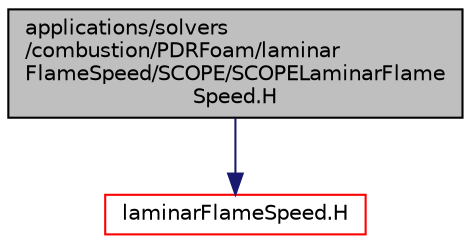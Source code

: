 digraph "applications/solvers/combustion/PDRFoam/laminarFlameSpeed/SCOPE/SCOPELaminarFlameSpeed.H"
{
  bgcolor="transparent";
  edge [fontname="Helvetica",fontsize="10",labelfontname="Helvetica",labelfontsize="10"];
  node [fontname="Helvetica",fontsize="10",shape=record];
  Node1 [label="applications/solvers\l/combustion/PDRFoam/laminar\lFlameSpeed/SCOPE/SCOPELaminarFlame\lSpeed.H",height=0.2,width=0.4,color="black", fillcolor="grey75", style="filled" fontcolor="black"];
  Node1 -> Node2 [color="midnightblue",fontsize="10",style="solid",fontname="Helvetica"];
  Node2 [label="laminarFlameSpeed.H",height=0.2,width=0.4,color="red",URL="$laminarFlameSpeed_8H.html"];
}

